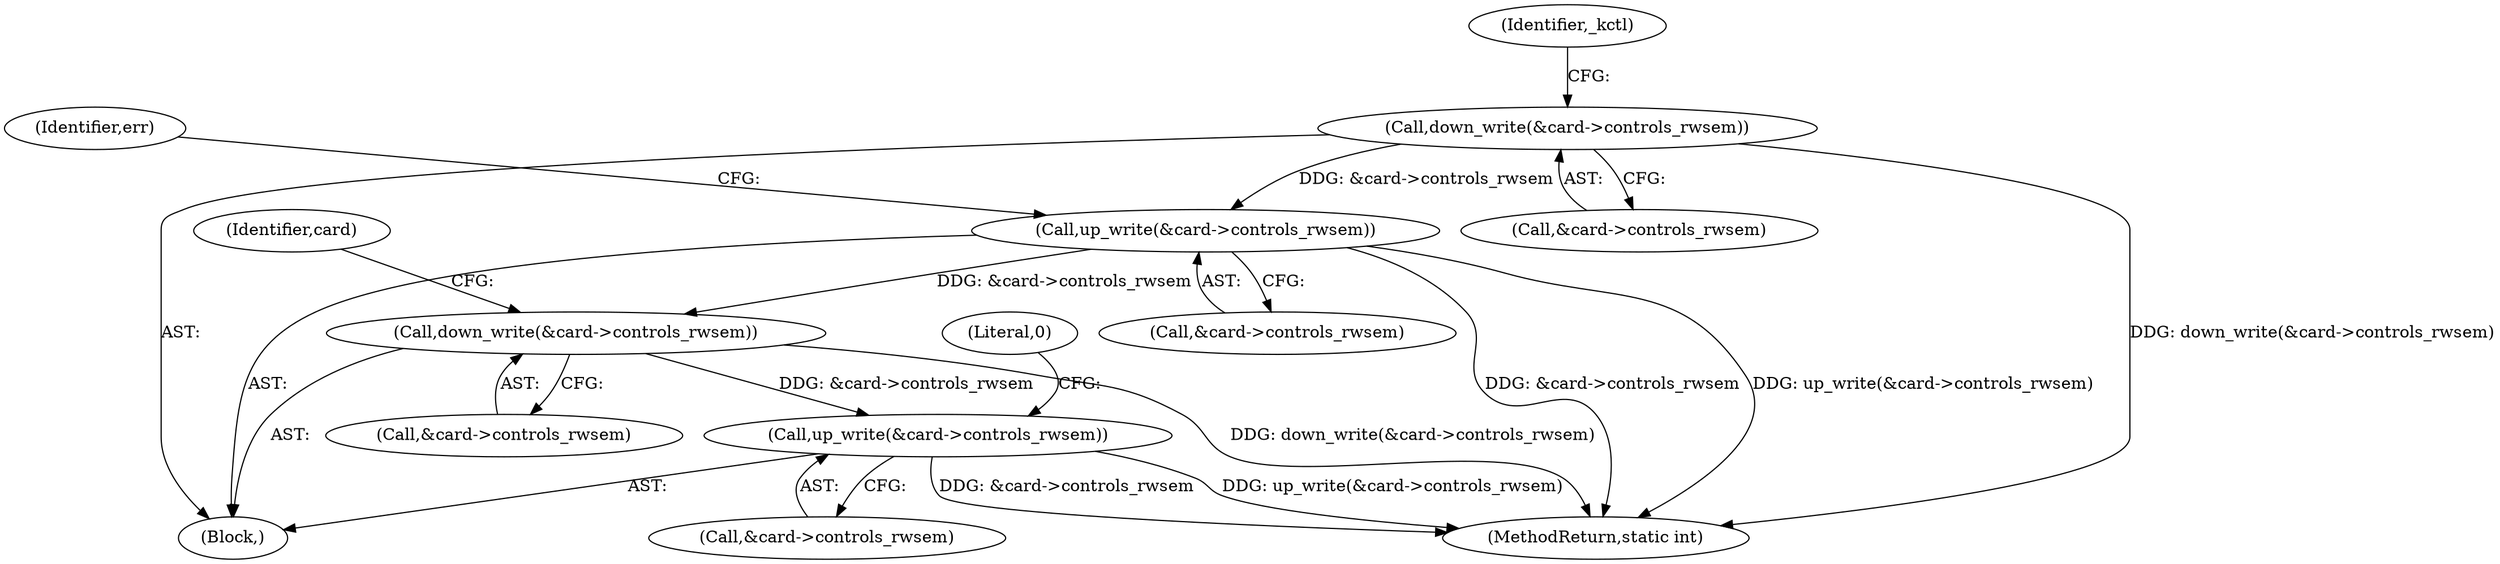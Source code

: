 digraph "0_linux_82262a46627bebb0febcc26664746c25cef08563@API" {
"1000170" [label="(Call,down_write(&card->controls_rwsem))"];
"1000209" [label="(Call,up_write(&card->controls_rwsem))"];
"1000530" [label="(Call,down_write(&card->controls_rwsem))"];
"1000539" [label="(Call,up_write(&card->controls_rwsem))"];
"1000539" [label="(Call,up_write(&card->controls_rwsem))"];
"1000531" [label="(Call,&card->controls_rwsem)"];
"1000209" [label="(Call,up_write(&card->controls_rwsem))"];
"1000545" [label="(Literal,0)"];
"1000171" [label="(Call,&card->controls_rwsem)"];
"1000176" [label="(Identifier,_kctl)"];
"1000104" [label="(Block,)"];
"1000546" [label="(MethodReturn,static int)"];
"1000210" [label="(Call,&card->controls_rwsem)"];
"1000530" [label="(Call,down_write(&card->controls_rwsem))"];
"1000537" [label="(Identifier,card)"];
"1000216" [label="(Identifier,err)"];
"1000540" [label="(Call,&card->controls_rwsem)"];
"1000170" [label="(Call,down_write(&card->controls_rwsem))"];
"1000170" -> "1000104"  [label="AST: "];
"1000170" -> "1000171"  [label="CFG: "];
"1000171" -> "1000170"  [label="AST: "];
"1000176" -> "1000170"  [label="CFG: "];
"1000170" -> "1000546"  [label="DDG: down_write(&card->controls_rwsem)"];
"1000170" -> "1000209"  [label="DDG: &card->controls_rwsem"];
"1000209" -> "1000104"  [label="AST: "];
"1000209" -> "1000210"  [label="CFG: "];
"1000210" -> "1000209"  [label="AST: "];
"1000216" -> "1000209"  [label="CFG: "];
"1000209" -> "1000546"  [label="DDG: up_write(&card->controls_rwsem)"];
"1000209" -> "1000546"  [label="DDG: &card->controls_rwsem"];
"1000209" -> "1000530"  [label="DDG: &card->controls_rwsem"];
"1000530" -> "1000104"  [label="AST: "];
"1000530" -> "1000531"  [label="CFG: "];
"1000531" -> "1000530"  [label="AST: "];
"1000537" -> "1000530"  [label="CFG: "];
"1000530" -> "1000546"  [label="DDG: down_write(&card->controls_rwsem)"];
"1000530" -> "1000539"  [label="DDG: &card->controls_rwsem"];
"1000539" -> "1000104"  [label="AST: "];
"1000539" -> "1000540"  [label="CFG: "];
"1000540" -> "1000539"  [label="AST: "];
"1000545" -> "1000539"  [label="CFG: "];
"1000539" -> "1000546"  [label="DDG: &card->controls_rwsem"];
"1000539" -> "1000546"  [label="DDG: up_write(&card->controls_rwsem)"];
}
